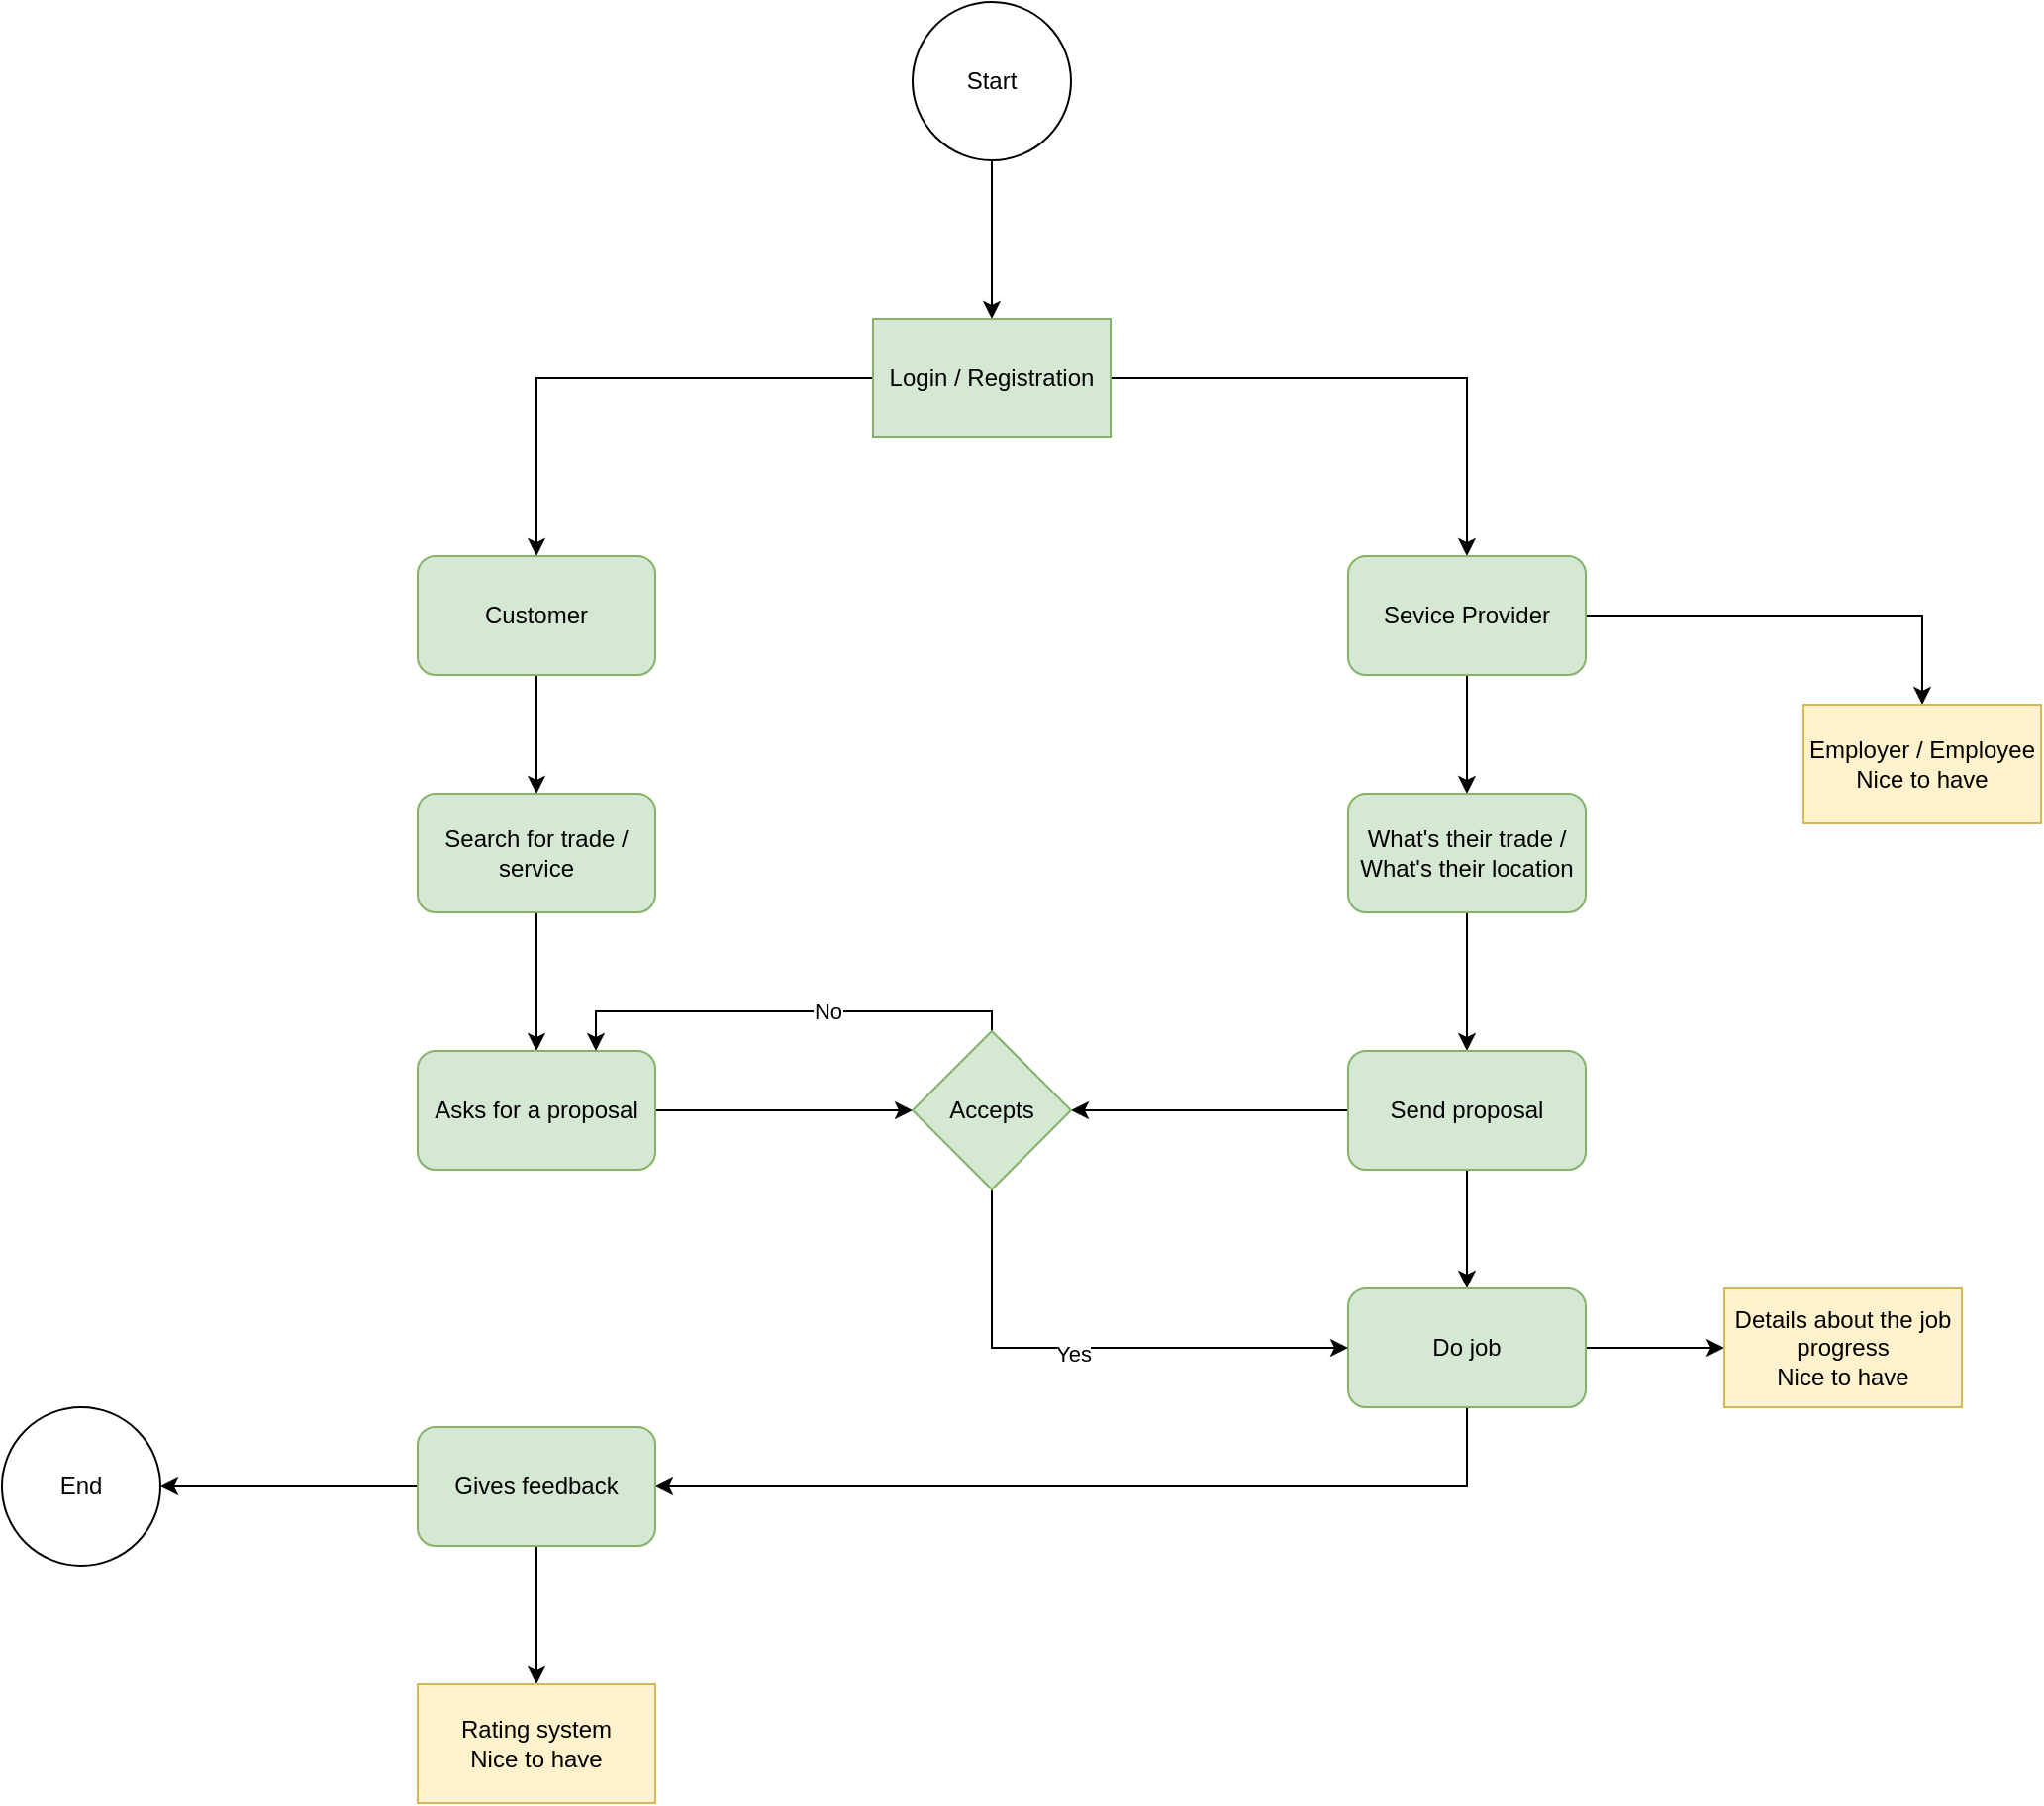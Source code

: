 <mxfile>
    <diagram id="F0_jZ5XYj16rC-iBqiHu" name="Page-1">
        <mxGraphModel dx="1218" dy="920" grid="1" gridSize="10" guides="1" tooltips="1" connect="1" arrows="1" fold="1" page="1" pageScale="1" pageWidth="1100" pageHeight="850" math="0" shadow="0">
            <root>
                <mxCell id="0"/>
                <mxCell id="1" parent="0"/>
                <mxCell id="XRYSXevs2JX_rsZBGLKU-3" style="edgeStyle=orthogonalEdgeStyle;rounded=0;orthogonalLoop=1;jettySize=auto;html=1;entryX=0.5;entryY=0;entryDx=0;entryDy=0;" parent="1" source="XRYSXevs2JX_rsZBGLKU-1" target="XRYSXevs2JX_rsZBGLKU-2" edge="1">
                    <mxGeometry relative="1" as="geometry"/>
                </mxCell>
                <mxCell id="XRYSXevs2JX_rsZBGLKU-1" value="Start" style="ellipse;whiteSpace=wrap;html=1;aspect=fixed;" parent="1" vertex="1">
                    <mxGeometry x="480" y="40" width="80" height="80" as="geometry"/>
                </mxCell>
                <mxCell id="XRYSXevs2JX_rsZBGLKU-6" style="edgeStyle=orthogonalEdgeStyle;rounded=0;orthogonalLoop=1;jettySize=auto;html=1;entryX=0.5;entryY=0;entryDx=0;entryDy=0;" parent="1" source="XRYSXevs2JX_rsZBGLKU-2" target="XRYSXevs2JX_rsZBGLKU-4" edge="1">
                    <mxGeometry relative="1" as="geometry"/>
                </mxCell>
                <mxCell id="XRYSXevs2JX_rsZBGLKU-7" style="edgeStyle=orthogonalEdgeStyle;rounded=0;orthogonalLoop=1;jettySize=auto;html=1;entryX=0.5;entryY=0;entryDx=0;entryDy=0;" parent="1" source="XRYSXevs2JX_rsZBGLKU-2" target="XRYSXevs2JX_rsZBGLKU-5" edge="1">
                    <mxGeometry relative="1" as="geometry"/>
                </mxCell>
                <mxCell id="XRYSXevs2JX_rsZBGLKU-2" value="Login / Registration" style="rounded=0;whiteSpace=wrap;html=1;fillColor=#d5e8d4;strokeColor=#82b366;fontColor=#000000;" parent="1" vertex="1">
                    <mxGeometry x="460" y="200" width="120" height="60" as="geometry"/>
                </mxCell>
                <mxCell id="XRYSXevs2JX_rsZBGLKU-19" style="edgeStyle=orthogonalEdgeStyle;rounded=0;orthogonalLoop=1;jettySize=auto;html=1;entryX=0.5;entryY=0;entryDx=0;entryDy=0;" parent="1" source="XRYSXevs2JX_rsZBGLKU-4" target="XRYSXevs2JX_rsZBGLKU-18" edge="1">
                    <mxGeometry relative="1" as="geometry"/>
                </mxCell>
                <mxCell id="XRYSXevs2JX_rsZBGLKU-4" value="Customer" style="rounded=1;whiteSpace=wrap;html=1;fillColor=#d5e8d4;strokeColor=#82b366;fontColor=#000000;" parent="1" vertex="1">
                    <mxGeometry x="230" y="320" width="120" height="60" as="geometry"/>
                </mxCell>
                <mxCell id="XRYSXevs2JX_rsZBGLKU-9" style="edgeStyle=orthogonalEdgeStyle;rounded=0;orthogonalLoop=1;jettySize=auto;html=1;entryX=0.5;entryY=0;entryDx=0;entryDy=0;" parent="1" source="XRYSXevs2JX_rsZBGLKU-5" target="XRYSXevs2JX_rsZBGLKU-8" edge="1">
                    <mxGeometry relative="1" as="geometry"/>
                </mxCell>
                <mxCell id="XRYSXevs2JX_rsZBGLKU-11" style="edgeStyle=orthogonalEdgeStyle;rounded=0;orthogonalLoop=1;jettySize=auto;html=1;entryX=0.5;entryY=0;entryDx=0;entryDy=0;" parent="1" source="XRYSXevs2JX_rsZBGLKU-5" target="XRYSXevs2JX_rsZBGLKU-10" edge="1">
                    <mxGeometry relative="1" as="geometry"/>
                </mxCell>
                <mxCell id="XRYSXevs2JX_rsZBGLKU-5" value="Sevice Provider" style="rounded=1;whiteSpace=wrap;html=1;fillColor=#d5e8d4;strokeColor=#82b366;fontColor=#000000;" parent="1" vertex="1">
                    <mxGeometry x="700" y="320" width="120" height="60" as="geometry"/>
                </mxCell>
                <mxCell id="XRYSXevs2JX_rsZBGLKU-8" value="Employer / Employee&lt;br&gt;Nice to have" style="rounded=0;whiteSpace=wrap;html=1;fillColor=#fff2cc;strokeColor=#d6b656;fontColor=#000000;" parent="1" vertex="1">
                    <mxGeometry x="930" y="395" width="120" height="60" as="geometry"/>
                </mxCell>
                <mxCell id="XRYSXevs2JX_rsZBGLKU-13" style="edgeStyle=orthogonalEdgeStyle;rounded=0;orthogonalLoop=1;jettySize=auto;html=1;entryX=0.5;entryY=0;entryDx=0;entryDy=0;" parent="1" source="XRYSXevs2JX_rsZBGLKU-10" target="XRYSXevs2JX_rsZBGLKU-12" edge="1">
                    <mxGeometry relative="1" as="geometry"/>
                </mxCell>
                <mxCell id="XRYSXevs2JX_rsZBGLKU-10" value="What's their trade / What's their location" style="rounded=1;whiteSpace=wrap;html=1;fillColor=#d5e8d4;strokeColor=#82b366;fontColor=#000000;" parent="1" vertex="1">
                    <mxGeometry x="700" y="440" width="120" height="60" as="geometry"/>
                </mxCell>
                <mxCell id="XRYSXevs2JX_rsZBGLKU-15" style="edgeStyle=orthogonalEdgeStyle;rounded=0;orthogonalLoop=1;jettySize=auto;html=1;" parent="1" source="XRYSXevs2JX_rsZBGLKU-12" target="XRYSXevs2JX_rsZBGLKU-14" edge="1">
                    <mxGeometry relative="1" as="geometry"/>
                </mxCell>
                <mxCell id="XRYSXevs2JX_rsZBGLKU-25" style="edgeStyle=orthogonalEdgeStyle;rounded=0;orthogonalLoop=1;jettySize=auto;html=1;" parent="1" source="XRYSXevs2JX_rsZBGLKU-12" target="XRYSXevs2JX_rsZBGLKU-24" edge="1">
                    <mxGeometry relative="1" as="geometry"/>
                </mxCell>
                <mxCell id="XRYSXevs2JX_rsZBGLKU-12" value="Send proposal" style="rounded=1;whiteSpace=wrap;html=1;fillColor=#d5e8d4;strokeColor=#82b366;fontColor=#000000;" parent="1" vertex="1">
                    <mxGeometry x="700" y="570" width="120" height="60" as="geometry"/>
                </mxCell>
                <mxCell id="XRYSXevs2JX_rsZBGLKU-17" style="edgeStyle=orthogonalEdgeStyle;rounded=0;orthogonalLoop=1;jettySize=auto;html=1;entryX=0;entryY=0.5;entryDx=0;entryDy=0;" parent="1" source="XRYSXevs2JX_rsZBGLKU-14" target="XRYSXevs2JX_rsZBGLKU-16" edge="1">
                    <mxGeometry relative="1" as="geometry"/>
                </mxCell>
                <mxCell id="XRYSXevs2JX_rsZBGLKU-32" style="edgeStyle=orthogonalEdgeStyle;rounded=0;orthogonalLoop=1;jettySize=auto;html=1;entryX=1;entryY=0.5;entryDx=0;entryDy=0;" parent="1" source="XRYSXevs2JX_rsZBGLKU-14" target="XRYSXevs2JX_rsZBGLKU-31" edge="1">
                    <mxGeometry relative="1" as="geometry">
                        <Array as="points">
                            <mxPoint x="760" y="790"/>
                        </Array>
                    </mxGeometry>
                </mxCell>
                <mxCell id="XRYSXevs2JX_rsZBGLKU-14" value="Do job" style="rounded=1;whiteSpace=wrap;html=1;fillColor=#d5e8d4;strokeColor=#82b366;fontColor=#000000;" parent="1" vertex="1">
                    <mxGeometry x="700" y="690" width="120" height="60" as="geometry"/>
                </mxCell>
                <mxCell id="XRYSXevs2JX_rsZBGLKU-16" value="Details about the job progress&lt;br&gt;Nice to have" style="rounded=0;whiteSpace=wrap;html=1;fillColor=#fff2cc;strokeColor=#d6b656;fontColor=#000000;" parent="1" vertex="1">
                    <mxGeometry x="890" y="690" width="120" height="60" as="geometry"/>
                </mxCell>
                <mxCell id="XRYSXevs2JX_rsZBGLKU-21" style="edgeStyle=orthogonalEdgeStyle;rounded=0;orthogonalLoop=1;jettySize=auto;html=1;entryX=0.5;entryY=0;entryDx=0;entryDy=0;" parent="1" source="XRYSXevs2JX_rsZBGLKU-18" target="XRYSXevs2JX_rsZBGLKU-20" edge="1">
                    <mxGeometry relative="1" as="geometry"/>
                </mxCell>
                <mxCell id="XRYSXevs2JX_rsZBGLKU-18" value="Search for trade / service" style="rounded=1;whiteSpace=wrap;html=1;fillColor=#d5e8d4;strokeColor=#82b366;fontColor=#000000;" parent="1" vertex="1">
                    <mxGeometry x="230" y="440" width="120" height="60" as="geometry"/>
                </mxCell>
                <mxCell id="XRYSXevs2JX_rsZBGLKU-23" style="edgeStyle=orthogonalEdgeStyle;rounded=0;orthogonalLoop=1;jettySize=auto;html=1;entryX=0;entryY=0.5;entryDx=0;entryDy=0;" parent="1" source="XRYSXevs2JX_rsZBGLKU-20" target="XRYSXevs2JX_rsZBGLKU-24" edge="1">
                    <mxGeometry relative="1" as="geometry">
                        <mxPoint x="470" y="600" as="targetPoint"/>
                    </mxGeometry>
                </mxCell>
                <mxCell id="XRYSXevs2JX_rsZBGLKU-20" value="Asks for a proposal" style="rounded=1;whiteSpace=wrap;html=1;fillColor=#d5e8d4;strokeColor=#82b366;fontColor=#000000;" parent="1" vertex="1">
                    <mxGeometry x="230" y="570" width="120" height="60" as="geometry"/>
                </mxCell>
                <mxCell id="XRYSXevs2JX_rsZBGLKU-26" style="edgeStyle=orthogonalEdgeStyle;rounded=0;orthogonalLoop=1;jettySize=auto;html=1;entryX=0.75;entryY=0;entryDx=0;entryDy=0;" parent="1" source="XRYSXevs2JX_rsZBGLKU-24" target="XRYSXevs2JX_rsZBGLKU-20" edge="1">
                    <mxGeometry relative="1" as="geometry">
                        <Array as="points">
                            <mxPoint x="520" y="550"/>
                            <mxPoint x="320" y="550"/>
                        </Array>
                    </mxGeometry>
                </mxCell>
                <mxCell id="XRYSXevs2JX_rsZBGLKU-27" value="No" style="edgeLabel;html=1;align=center;verticalAlign=middle;resizable=0;points=[];" parent="XRYSXevs2JX_rsZBGLKU-26" vertex="1" connectable="0">
                    <mxGeometry x="-0.191" relative="1" as="geometry">
                        <mxPoint as="offset"/>
                    </mxGeometry>
                </mxCell>
                <mxCell id="XRYSXevs2JX_rsZBGLKU-29" style="edgeStyle=orthogonalEdgeStyle;rounded=0;orthogonalLoop=1;jettySize=auto;html=1;entryX=0;entryY=0.5;entryDx=0;entryDy=0;" parent="1" source="XRYSXevs2JX_rsZBGLKU-24" target="XRYSXevs2JX_rsZBGLKU-14" edge="1">
                    <mxGeometry relative="1" as="geometry">
                        <Array as="points">
                            <mxPoint x="520" y="720"/>
                        </Array>
                    </mxGeometry>
                </mxCell>
                <mxCell id="XRYSXevs2JX_rsZBGLKU-30" value="Yes" style="edgeLabel;html=1;align=center;verticalAlign=middle;resizable=0;points=[];" parent="XRYSXevs2JX_rsZBGLKU-29" vertex="1" connectable="0">
                    <mxGeometry x="-0.069" y="-3" relative="1" as="geometry">
                        <mxPoint as="offset"/>
                    </mxGeometry>
                </mxCell>
                <mxCell id="XRYSXevs2JX_rsZBGLKU-24" value="Accepts" style="rhombus;whiteSpace=wrap;html=1;fillColor=#d5e8d4;strokeColor=#82b366;fontColor=#000000;" parent="1" vertex="1">
                    <mxGeometry x="480" y="560" width="80" height="80" as="geometry"/>
                </mxCell>
                <mxCell id="XRYSXevs2JX_rsZBGLKU-34" style="edgeStyle=orthogonalEdgeStyle;rounded=0;orthogonalLoop=1;jettySize=auto;html=1;" parent="1" source="XRYSXevs2JX_rsZBGLKU-31" target="XRYSXevs2JX_rsZBGLKU-33" edge="1">
                    <mxGeometry relative="1" as="geometry"/>
                </mxCell>
                <mxCell id="XRYSXevs2JX_rsZBGLKU-36" style="edgeStyle=orthogonalEdgeStyle;rounded=0;orthogonalLoop=1;jettySize=auto;html=1;entryX=0.5;entryY=0;entryDx=0;entryDy=0;" parent="1" source="XRYSXevs2JX_rsZBGLKU-31" target="XRYSXevs2JX_rsZBGLKU-35" edge="1">
                    <mxGeometry relative="1" as="geometry"/>
                </mxCell>
                <mxCell id="XRYSXevs2JX_rsZBGLKU-31" value="Gives feedback" style="rounded=1;whiteSpace=wrap;html=1;fillColor=#d5e8d4;strokeColor=#82b366;fontColor=#000000;" parent="1" vertex="1">
                    <mxGeometry x="230" y="760" width="120" height="60" as="geometry"/>
                </mxCell>
                <mxCell id="XRYSXevs2JX_rsZBGLKU-33" value="End" style="ellipse;whiteSpace=wrap;html=1;aspect=fixed;" parent="1" vertex="1">
                    <mxGeometry x="20" y="750" width="80" height="80" as="geometry"/>
                </mxCell>
                <mxCell id="XRYSXevs2JX_rsZBGLKU-35" value="Rating system&lt;br&gt;Nice to have" style="rounded=0;whiteSpace=wrap;html=1;fillColor=#fff2cc;strokeColor=#d6b656;fontColor=#000000;" parent="1" vertex="1">
                    <mxGeometry x="230" y="890" width="120" height="60" as="geometry"/>
                </mxCell>
            </root>
        </mxGraphModel>
    </diagram>
</mxfile>